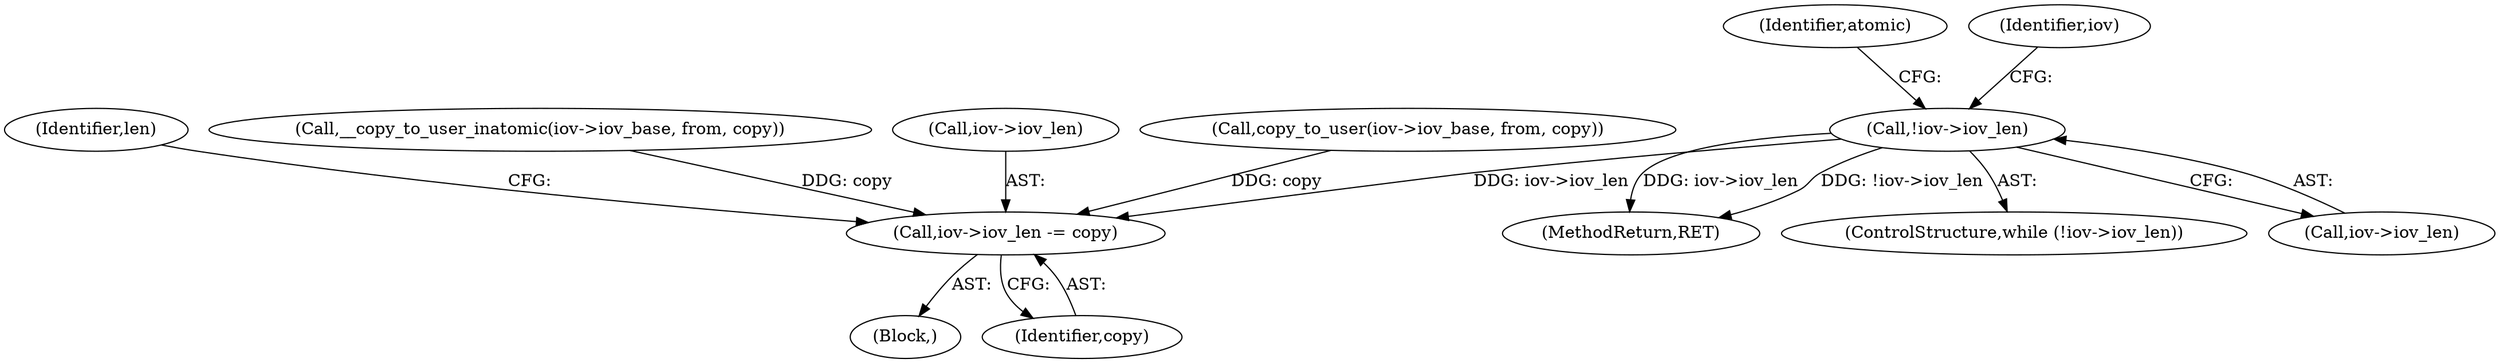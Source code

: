 digraph "1_linux_637b58c2887e5e57850865839cc75f59184b23d1_0@pointer" {
"1000113" [label="(Call,!iov->iov_len)"];
"1000155" [label="(Call,iov->iov_len -= copy)"];
"1000109" [label="(Identifier,len)"];
"1000113" [label="(Call,!iov->iov_len)"];
"1000123" [label="(Call,__copy_to_user_inatomic(iov->iov_base, from, copy))"];
"1000155" [label="(Call,iov->iov_len -= copy)"];
"1000120" [label="(Identifier,atomic)"];
"1000162" [label="(MethodReturn,RET)"];
"1000156" [label="(Call,iov->iov_len)"];
"1000118" [label="(Identifier,iov)"];
"1000111" [label="(Block,)"];
"1000159" [label="(Identifier,copy)"];
"1000135" [label="(Call,copy_to_user(iov->iov_base, from, copy))"];
"1000112" [label="(ControlStructure,while (!iov->iov_len))"];
"1000114" [label="(Call,iov->iov_len)"];
"1000113" -> "1000112"  [label="AST: "];
"1000113" -> "1000114"  [label="CFG: "];
"1000114" -> "1000113"  [label="AST: "];
"1000118" -> "1000113"  [label="CFG: "];
"1000120" -> "1000113"  [label="CFG: "];
"1000113" -> "1000162"  [label="DDG: iov->iov_len"];
"1000113" -> "1000162"  [label="DDG: !iov->iov_len"];
"1000113" -> "1000155"  [label="DDG: iov->iov_len"];
"1000155" -> "1000111"  [label="AST: "];
"1000155" -> "1000159"  [label="CFG: "];
"1000156" -> "1000155"  [label="AST: "];
"1000159" -> "1000155"  [label="AST: "];
"1000109" -> "1000155"  [label="CFG: "];
"1000135" -> "1000155"  [label="DDG: copy"];
"1000123" -> "1000155"  [label="DDG: copy"];
}
